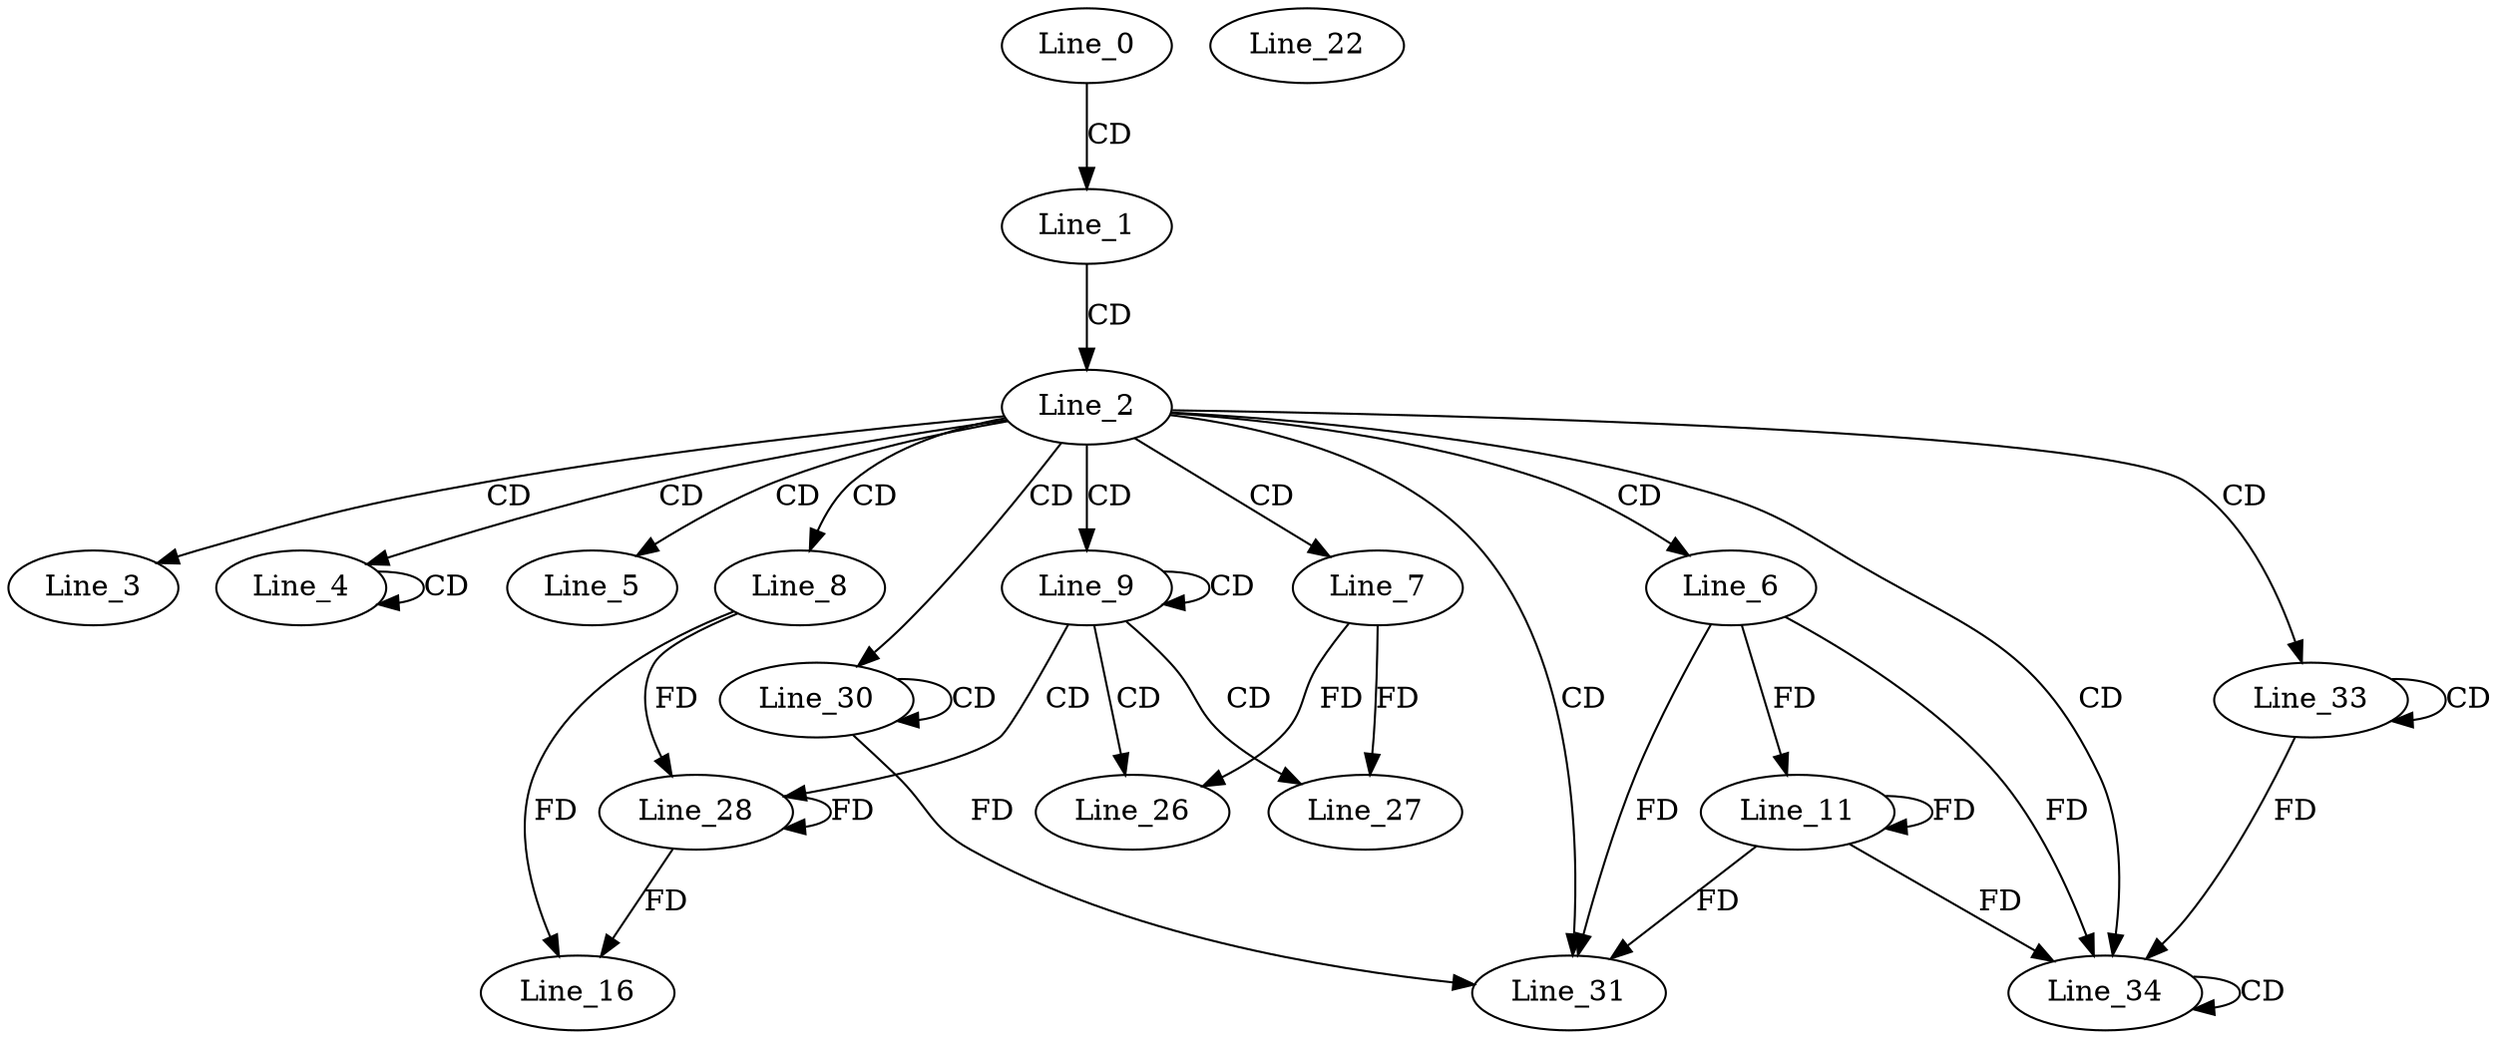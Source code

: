 digraph G {
  Line_0;
  Line_1;
  Line_2;
  Line_3;
  Line_4;
  Line_4;
  Line_5;
  Line_6;
  Line_7;
  Line_8;
  Line_9;
  Line_11;
  Line_11;
  Line_16;
  Line_22;
  Line_26;
  Line_27;
  Line_28;
  Line_30;
  Line_30;
  Line_31;
  Line_33;
  Line_33;
  Line_34;
  Line_34;
  Line_0 -> Line_1 [ label="CD" ];
  Line_1 -> Line_2 [ label="CD" ];
  Line_2 -> Line_3 [ label="CD" ];
  Line_2 -> Line_4 [ label="CD" ];
  Line_4 -> Line_4 [ label="CD" ];
  Line_2 -> Line_5 [ label="CD" ];
  Line_2 -> Line_6 [ label="CD" ];
  Line_2 -> Line_7 [ label="CD" ];
  Line_2 -> Line_8 [ label="CD" ];
  Line_2 -> Line_9 [ label="CD" ];
  Line_9 -> Line_9 [ label="CD" ];
  Line_11 -> Line_11 [ label="FD" ];
  Line_6 -> Line_11 [ label="FD" ];
  Line_8 -> Line_16 [ label="FD" ];
  Line_9 -> Line_26 [ label="CD" ];
  Line_7 -> Line_26 [ label="FD" ];
  Line_9 -> Line_27 [ label="CD" ];
  Line_7 -> Line_27 [ label="FD" ];
  Line_9 -> Line_28 [ label="CD" ];
  Line_28 -> Line_28 [ label="FD" ];
  Line_8 -> Line_28 [ label="FD" ];
  Line_2 -> Line_30 [ label="CD" ];
  Line_30 -> Line_30 [ label="CD" ];
  Line_2 -> Line_31 [ label="CD" ];
  Line_11 -> Line_31 [ label="FD" ];
  Line_6 -> Line_31 [ label="FD" ];
  Line_30 -> Line_31 [ label="FD" ];
  Line_2 -> Line_33 [ label="CD" ];
  Line_33 -> Line_33 [ label="CD" ];
  Line_2 -> Line_34 [ label="CD" ];
  Line_34 -> Line_34 [ label="CD" ];
  Line_11 -> Line_34 [ label="FD" ];
  Line_6 -> Line_34 [ label="FD" ];
  Line_33 -> Line_34 [ label="FD" ];
  Line_28 -> Line_16 [ label="FD" ];
}
